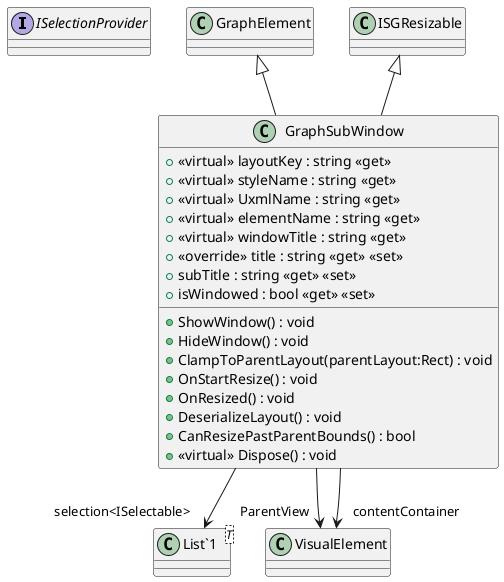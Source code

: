 @startuml
interface ISelectionProvider {
}
class GraphSubWindow {
    + <<virtual>> layoutKey : string <<get>>
    + <<virtual>> styleName : string <<get>>
    + <<virtual>> UxmlName : string <<get>>
    + <<virtual>> elementName : string <<get>>
    + <<virtual>> windowTitle : string <<get>>
    + <<override>> title : string <<get>> <<set>>
    + subTitle : string <<get>> <<set>>
    + isWindowed : bool <<get>> <<set>>
    + ShowWindow() : void
    + HideWindow() : void
    + ClampToParentLayout(parentLayout:Rect) : void
    + OnStartResize() : void
    + OnResized() : void
    + DeserializeLayout() : void
    + CanResizePastParentBounds() : bool
    + <<virtual>> Dispose() : void
}
class "List`1"<T> {
}
GraphElement <|-- GraphSubWindow
ISGResizable <|-- GraphSubWindow
GraphSubWindow --> "ParentView" VisualElement
GraphSubWindow --> "selection<ISelectable>" "List`1"
GraphSubWindow --> "contentContainer" VisualElement
@enduml
